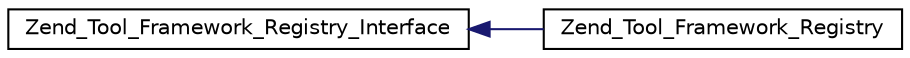 digraph G
{
  edge [fontname="Helvetica",fontsize="10",labelfontname="Helvetica",labelfontsize="10"];
  node [fontname="Helvetica",fontsize="10",shape=record];
  rankdir="LR";
  Node1 [label="Zend_Tool_Framework_Registry_Interface",height=0.2,width=0.4,color="black", fillcolor="white", style="filled",URL="$interface_zend___tool___framework___registry___interface.html"];
  Node1 -> Node2 [dir="back",color="midnightblue",fontsize="10",style="solid",fontname="Helvetica"];
  Node2 [label="Zend_Tool_Framework_Registry",height=0.2,width=0.4,color="black", fillcolor="white", style="filled",URL="$class_zend___tool___framework___registry.html"];
}

